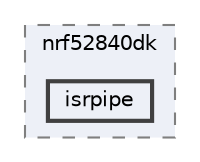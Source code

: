 digraph "/home/mj/Desktop/IoT-Chat-Digitalization/TextYourIoTDevice/bin/nrf52840dk/isrpipe"
{
 // LATEX_PDF_SIZE
  bgcolor="transparent";
  edge [fontname=Helvetica,fontsize=10,labelfontname=Helvetica,labelfontsize=10];
  node [fontname=Helvetica,fontsize=10,shape=box,height=0.2,width=0.4];
  compound=true
  subgraph clusterdir_0c725116918d2e080617d882693859a8 {
    graph [ bgcolor="#edf0f7", pencolor="grey50", label="nrf52840dk", fontname=Helvetica,fontsize=10 style="filled,dashed", URL="dir_0c725116918d2e080617d882693859a8.html",tooltip=""]
  dir_e69c7f8f19ec0d63b5f851799cf9ad2d [label="isrpipe", fillcolor="#edf0f7", color="grey25", style="filled,bold", URL="dir_e69c7f8f19ec0d63b5f851799cf9ad2d.html",tooltip=""];
  }
}
